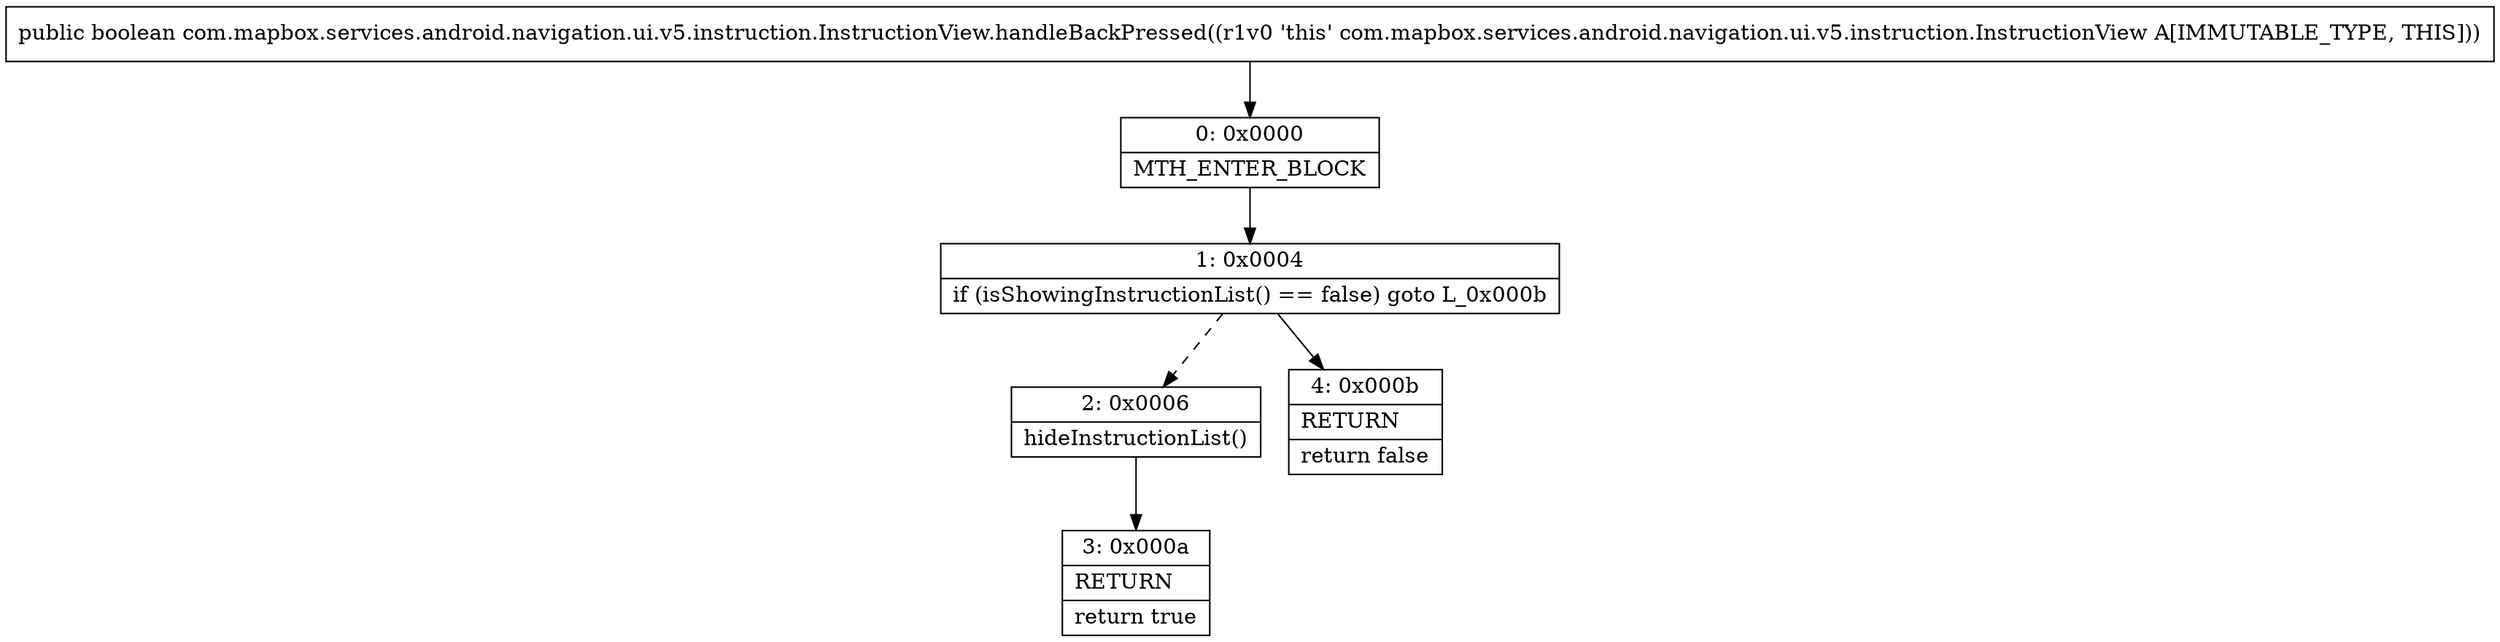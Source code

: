digraph "CFG forcom.mapbox.services.android.navigation.ui.v5.instruction.InstructionView.handleBackPressed()Z" {
Node_0 [shape=record,label="{0\:\ 0x0000|MTH_ENTER_BLOCK\l}"];
Node_1 [shape=record,label="{1\:\ 0x0004|if (isShowingInstructionList() == false) goto L_0x000b\l}"];
Node_2 [shape=record,label="{2\:\ 0x0006|hideInstructionList()\l}"];
Node_3 [shape=record,label="{3\:\ 0x000a|RETURN\l|return true\l}"];
Node_4 [shape=record,label="{4\:\ 0x000b|RETURN\l|return false\l}"];
MethodNode[shape=record,label="{public boolean com.mapbox.services.android.navigation.ui.v5.instruction.InstructionView.handleBackPressed((r1v0 'this' com.mapbox.services.android.navigation.ui.v5.instruction.InstructionView A[IMMUTABLE_TYPE, THIS])) }"];
MethodNode -> Node_0;
Node_0 -> Node_1;
Node_1 -> Node_2[style=dashed];
Node_1 -> Node_4;
Node_2 -> Node_3;
}

